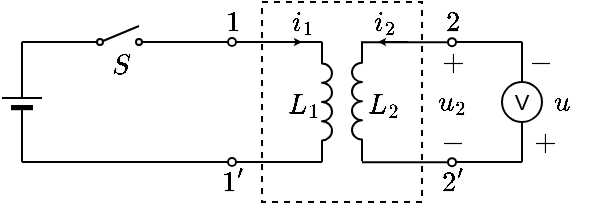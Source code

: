 <mxfile version="17.2.1" type="device"><diagram id="jmqlm0HhhZJh8vBKHFbi" name="第 1 页"><mxGraphModel dx="154" dy="228" grid="1" gridSize="10" guides="1" tooltips="1" connect="1" arrows="1" fold="1" page="1" pageScale="1" pageWidth="827" pageHeight="1169" math="1" shadow="0"><root><mxCell id="0"/><mxCell id="1" parent="0"/><mxCell id="ceOopV47RiM-hP3MH-ES-18" value="$$i_2$$" style="text;html=1;resizable=1;autosize=1;align=center;verticalAlign=middle;points=[];fillColor=none;strokeColor=none;rounded=0;fontSize=12;connectable=1;movable=1;rotatable=1;deletable=1;editable=1;" vertex="1" parent="1"><mxGeometry x="263" y="240" width="15" height="20" as="geometry"/></mxCell><mxCell id="ceOopV47RiM-hP3MH-ES-17" value="$$i_1$$" style="text;html=1;resizable=1;autosize=1;align=center;verticalAlign=middle;points=[];fillColor=none;strokeColor=none;rounded=0;fontSize=12;connectable=1;movable=1;rotatable=1;deletable=1;editable=1;" vertex="1" parent="1"><mxGeometry x="220" y="240" width="20" height="20" as="geometry"/></mxCell><mxCell id="ceOopV47RiM-hP3MH-ES-1" value="" style="pointerEvents=1;verticalLabelPosition=bottom;shadow=0;dashed=0;align=center;html=1;verticalAlign=top;shape=mxgraph.electrical.inductors.inductor_3;direction=south;deletable=1;fixDash=0;snapToPoint=0;comic=0;sketch=0;strokeWidth=1;" vertex="1" parent="1"><mxGeometry x="240" y="260" width="5" height="60" as="geometry"/></mxCell><mxCell id="ceOopV47RiM-hP3MH-ES-2" value="" style="endArrow=none;html=1;rounded=0;startArrow=oval;startFill=0;endSize=4;startSize=4;deletable=1;fixDash=0;snapToPoint=0;" edge="1" parent="1"><mxGeometry width="50" height="50" relative="1" as="geometry"><mxPoint x="195" y="260" as="sourcePoint"/><mxPoint x="240" y="260" as="targetPoint"/></mxGeometry></mxCell><mxCell id="ceOopV47RiM-hP3MH-ES-3" value="" style="endArrow=none;html=1;rounded=0;startArrow=oval;startFill=0;endSize=4;startSize=4;deletable=1;fixDash=0;snapToPoint=0;" edge="1" parent="1"><mxGeometry width="50" height="50" relative="1" as="geometry"><mxPoint x="195" y="320" as="sourcePoint"/><mxPoint x="240" y="320" as="targetPoint"/></mxGeometry></mxCell><mxCell id="ceOopV47RiM-hP3MH-ES-5" value="" style="pointerEvents=1;verticalLabelPosition=bottom;shadow=0;dashed=0;align=center;html=1;verticalAlign=top;shape=mxgraph.electrical.inductors.inductor_3;direction=north;deletable=1;fixDash=0;snapToPoint=0;" vertex="1" parent="1"><mxGeometry x="255" y="259.58" width="5" height="60" as="geometry"/></mxCell><mxCell id="ceOopV47RiM-hP3MH-ES-6" value="" style="endArrow=none;html=1;rounded=0;startArrow=oval;startFill=0;endSize=4;startSize=4;deletable=1;fixDash=0;snapToPoint=0;" edge="1" parent="1"><mxGeometry width="50" height="50" relative="1" as="geometry"><mxPoint x="305" y="260.08" as="sourcePoint"/><mxPoint x="260" y="260.08" as="targetPoint"/></mxGeometry></mxCell><mxCell id="ceOopV47RiM-hP3MH-ES-7" value="" style="endArrow=none;html=1;rounded=0;startArrow=oval;startFill=0;endSize=4;startSize=4;deletable=1;fixDash=0;snapToPoint=0;" edge="1" parent="1"><mxGeometry width="50" height="50" relative="1" as="geometry"><mxPoint x="305" y="320.08" as="sourcePoint"/><mxPoint x="260" y="320.08" as="targetPoint"/></mxGeometry></mxCell><mxCell id="ceOopV47RiM-hP3MH-ES-12" value="$$+$$" style="text;html=1;resizable=1;autosize=1;align=center;verticalAlign=middle;points=[];fillColor=none;strokeColor=none;rounded=0;fontSize=12;movable=1;rotatable=1;deletable=1;editable=1;connectable=0;fixDash=0;snapToPoint=0;" vertex="1" parent="1"><mxGeometry x="293.75" y="259.58" width="22.5" height="20" as="geometry"/></mxCell><mxCell id="ceOopV47RiM-hP3MH-ES-14" value="$$-$$" style="text;html=1;resizable=1;autosize=1;align=center;verticalAlign=middle;points=[];fillColor=none;strokeColor=none;rounded=0;fontSize=12;movable=1;rotatable=1;deletable=1;editable=1;connectable=0;fixDash=0;snapToPoint=0;" vertex="1" parent="1"><mxGeometry x="295.75" y="300" width="18.5" height="20" as="geometry"/></mxCell><mxCell id="ceOopV47RiM-hP3MH-ES-15" value="" style="endArrow=classic;html=1;rounded=0;fontSize=12;startSize=4;endSize=1;strokeWidth=1;jumpSize=6;" edge="1" parent="1"><mxGeometry width="50" height="50" relative="1" as="geometry"><mxPoint x="283" y="260" as="sourcePoint"/><mxPoint x="268" y="260" as="targetPoint"/></mxGeometry></mxCell><mxCell id="ceOopV47RiM-hP3MH-ES-16" value="" style="endArrow=classic;html=1;rounded=0;fontSize=12;startSize=4;endSize=1;strokeWidth=1;jumpSize=6;" edge="1" parent="1"><mxGeometry width="50" height="50" relative="1" as="geometry"><mxPoint x="215" y="260" as="sourcePoint"/><mxPoint x="230" y="260" as="targetPoint"/></mxGeometry></mxCell><mxCell id="ceOopV47RiM-hP3MH-ES-19" value="" style="shape=mxgraph.electrical.electro-mechanical.singleSwitch;aspect=fixed;elSwitchState=off;" vertex="1" parent="1"><mxGeometry x="120" y="252" width="37.5" height="10" as="geometry"/></mxCell><mxCell id="ceOopV47RiM-hP3MH-ES-20" value="" style="endArrow=none;html=1;rounded=0;exitX=1;exitY=0.8;exitDx=0;exitDy=0;" edge="1" parent="1" source="ceOopV47RiM-hP3MH-ES-19"><mxGeometry width="50" height="50" relative="1" as="geometry"><mxPoint x="180" y="240" as="sourcePoint"/><mxPoint x="193" y="260" as="targetPoint"/></mxGeometry></mxCell><mxCell id="ceOopV47RiM-hP3MH-ES-21" value="" style="rounded=0;whiteSpace=wrap;html=1;labelBackgroundColor=none;fontColor=default;fillColor=none;dashed=1;glass=0;" vertex="1" parent="1"><mxGeometry x="210" y="240" width="80" height="100" as="geometry"/></mxCell><mxCell id="ceOopV47RiM-hP3MH-ES-22" value="$$L_1$$" style="text;html=1;resizable=1;autosize=1;align=center;verticalAlign=middle;points=[];fillColor=none;strokeColor=none;rounded=0;fontSize=12;connectable=1;movable=1;rotatable=1;deletable=1;editable=1;" vertex="1" parent="1"><mxGeometry x="220" y="281" width="20" height="20" as="geometry"/></mxCell><mxCell id="ceOopV47RiM-hP3MH-ES-23" value="$$L_2$$" style="text;html=1;resizable=1;autosize=1;align=center;verticalAlign=middle;points=[];fillColor=none;strokeColor=none;rounded=0;fontSize=12;connectable=1;movable=1;rotatable=1;deletable=1;editable=1;" vertex="1" parent="1"><mxGeometry x="260" y="281" width="20" height="20" as="geometry"/></mxCell><mxCell id="ceOopV47RiM-hP3MH-ES-25" value="$$u_2$$" style="text;html=1;resizable=1;autosize=1;align=center;verticalAlign=middle;points=[];fillColor=none;strokeColor=none;rounded=0;fontSize=12;movable=1;rotatable=1;deletable=1;editable=1;connectable=0;fixDash=0;snapToPoint=0;" vertex="1" parent="1"><mxGeometry x="290" y="280" width="30" height="20" as="geometry"/></mxCell><mxCell id="ceOopV47RiM-hP3MH-ES-26" value="$$1$$" style="text;html=1;align=center;verticalAlign=middle;resizable=1;points=[];autosize=1;strokeColor=none;fillColor=none;fontColor=default;movable=1;rotatable=1;deletable=1;editable=1;connectable=0;" vertex="1" parent="1"><mxGeometry x="190" y="239.58" width="10" height="20" as="geometry"/></mxCell><mxCell id="ceOopV47RiM-hP3MH-ES-27" value="$$1'$$" style="text;html=1;align=center;verticalAlign=middle;resizable=1;points=[];autosize=1;strokeColor=none;fillColor=none;fontColor=default;movable=1;rotatable=1;deletable=1;editable=1;connectable=0;" vertex="1" parent="1"><mxGeometry x="190" y="320" width="10" height="20" as="geometry"/></mxCell><mxCell id="ceOopV47RiM-hP3MH-ES-28" value="$$2$$" style="text;html=1;align=center;verticalAlign=middle;resizable=1;points=[];autosize=1;strokeColor=none;fillColor=none;fontColor=default;movable=1;rotatable=1;deletable=1;editable=1;connectable=0;" vertex="1" parent="1"><mxGeometry x="300" y="239.58" width="10" height="20" as="geometry"/></mxCell><mxCell id="ceOopV47RiM-hP3MH-ES-29" value="$$2'$$" style="text;html=1;align=center;verticalAlign=middle;resizable=1;points=[];autosize=1;strokeColor=none;fillColor=none;fontColor=default;movable=1;rotatable=1;deletable=1;editable=1;connectable=0;" vertex="1" parent="1"><mxGeometry x="300" y="320" width="10" height="20" as="geometry"/></mxCell><mxCell id="ceOopV47RiM-hP3MH-ES-30" value="$$S$$" style="text;html=1;align=center;verticalAlign=middle;resizable=0;points=[];autosize=1;strokeColor=none;fillColor=none;fontColor=default;connectable=0;" vertex="1" parent="1"><mxGeometry x="113.75" y="262" width="50" height="20" as="geometry"/></mxCell><mxCell id="ceOopV47RiM-hP3MH-ES-31" value="" style="verticalLabelPosition=bottom;shadow=0;dashed=0;align=center;fillColor=#000000;html=1;verticalAlign=top;strokeWidth=1;shape=mxgraph.electrical.miscellaneous.monocell_battery;glass=0;labelBackgroundColor=none;fontColor=default;direction=north;" vertex="1" parent="1"><mxGeometry x="80" y="270" width="20" height="40" as="geometry"/></mxCell><mxCell id="ceOopV47RiM-hP3MH-ES-32" value="" style="endArrow=none;html=1;rounded=0;fontColor=default;exitX=1;exitY=0.5;exitDx=0;exitDy=0;exitPerimeter=0;" edge="1" parent="1" source="ceOopV47RiM-hP3MH-ES-31"><mxGeometry width="50" height="50" relative="1" as="geometry"><mxPoint x="90" y="270" as="sourcePoint"/><mxPoint x="90" y="260" as="targetPoint"/></mxGeometry></mxCell><mxCell id="ceOopV47RiM-hP3MH-ES-33" value="" style="endArrow=none;html=1;rounded=0;fontColor=default;entryX=0;entryY=0.8;entryDx=0;entryDy=0;" edge="1" parent="1" target="ceOopV47RiM-hP3MH-ES-19"><mxGeometry width="50" height="50" relative="1" as="geometry"><mxPoint x="90" y="260" as="sourcePoint"/><mxPoint x="120" y="250" as="targetPoint"/></mxGeometry></mxCell><mxCell id="ceOopV47RiM-hP3MH-ES-34" value="" style="endArrow=none;html=1;rounded=0;fontColor=default;entryX=0;entryY=0.5;entryDx=0;entryDy=0;entryPerimeter=0;" edge="1" parent="1" target="ceOopV47RiM-hP3MH-ES-31"><mxGeometry width="50" height="50" relative="1" as="geometry"><mxPoint x="90" y="320" as="sourcePoint"/><mxPoint x="130" y="330" as="targetPoint"/></mxGeometry></mxCell><mxCell id="ceOopV47RiM-hP3MH-ES-35" value="" style="endArrow=none;html=1;rounded=0;fontColor=default;" edge="1" parent="1"><mxGeometry width="50" height="50" relative="1" as="geometry"><mxPoint x="90" y="320" as="sourcePoint"/><mxPoint x="193" y="320" as="targetPoint"/></mxGeometry></mxCell><mxCell id="ceOopV47RiM-hP3MH-ES-36" value="" style="endArrow=none;html=1;rounded=0;fontColor=default;" edge="1" parent="1"><mxGeometry width="50" height="50" relative="1" as="geometry"><mxPoint x="307" y="260" as="sourcePoint"/><mxPoint x="340" y="260" as="targetPoint"/></mxGeometry></mxCell><mxCell id="ceOopV47RiM-hP3MH-ES-38" value="V" style="ellipse;whiteSpace=wrap;html=1;aspect=fixed;glass=0;labelBackgroundColor=none;fontFamily=Helvetica;fontSize=11;fontColor=default;fillColor=none;" vertex="1" parent="1"><mxGeometry x="330" y="280" width="20" height="20" as="geometry"/></mxCell><mxCell id="ceOopV47RiM-hP3MH-ES-39" value="" style="endArrow=none;html=1;rounded=0;fontFamily=Helvetica;fontSize=11;fontColor=default;entryX=0.5;entryY=0;entryDx=0;entryDy=0;" edge="1" parent="1" target="ceOopV47RiM-hP3MH-ES-38"><mxGeometry width="50" height="50" relative="1" as="geometry"><mxPoint x="340" y="260" as="sourcePoint"/><mxPoint x="390" y="210" as="targetPoint"/></mxGeometry></mxCell><mxCell id="ceOopV47RiM-hP3MH-ES-40" value="" style="endArrow=none;html=1;rounded=0;fontFamily=Helvetica;fontSize=11;fontColor=default;entryX=0.5;entryY=1;entryDx=0;entryDy=0;" edge="1" parent="1" target="ceOopV47RiM-hP3MH-ES-38"><mxGeometry width="50" height="50" relative="1" as="geometry"><mxPoint x="340" y="320" as="sourcePoint"/><mxPoint x="360" y="330" as="targetPoint"/></mxGeometry></mxCell><mxCell id="ceOopV47RiM-hP3MH-ES-41" value="" style="endArrow=none;html=1;rounded=0;fontFamily=Helvetica;fontSize=11;fontColor=default;" edge="1" parent="1"><mxGeometry width="50" height="50" relative="1" as="geometry"><mxPoint x="307" y="320" as="sourcePoint"/><mxPoint x="340" y="320" as="targetPoint"/></mxGeometry></mxCell><mxCell id="ceOopV47RiM-hP3MH-ES-42" value="$$+$$" style="text;html=1;resizable=1;autosize=1;align=center;verticalAlign=middle;points=[];fillColor=none;strokeColor=none;rounded=0;fontSize=12;movable=1;rotatable=1;deletable=1;editable=1;connectable=0;fixDash=0;snapToPoint=0;" vertex="1" parent="1"><mxGeometry x="340" y="300" width="22.5" height="20" as="geometry"/></mxCell><mxCell id="ceOopV47RiM-hP3MH-ES-43" value="$$-$$" style="text;html=1;resizable=1;autosize=1;align=center;verticalAlign=middle;points=[];fillColor=none;strokeColor=none;rounded=0;fontSize=12;movable=1;rotatable=1;deletable=1;editable=1;connectable=0;fixDash=0;snapToPoint=0;" vertex="1" parent="1"><mxGeometry x="340" y="259.58" width="18.5" height="20" as="geometry"/></mxCell><mxCell id="ceOopV47RiM-hP3MH-ES-44" value="$$u$$" style="text;html=1;resizable=1;autosize=1;align=center;verticalAlign=middle;points=[];fillColor=none;strokeColor=none;rounded=0;fontSize=12;movable=1;rotatable=1;deletable=1;editable=1;connectable=0;fixDash=0;snapToPoint=0;" vertex="1" parent="1"><mxGeometry x="350" y="279.58" width="20" height="20" as="geometry"/></mxCell></root></mxGraphModel></diagram></mxfile>
